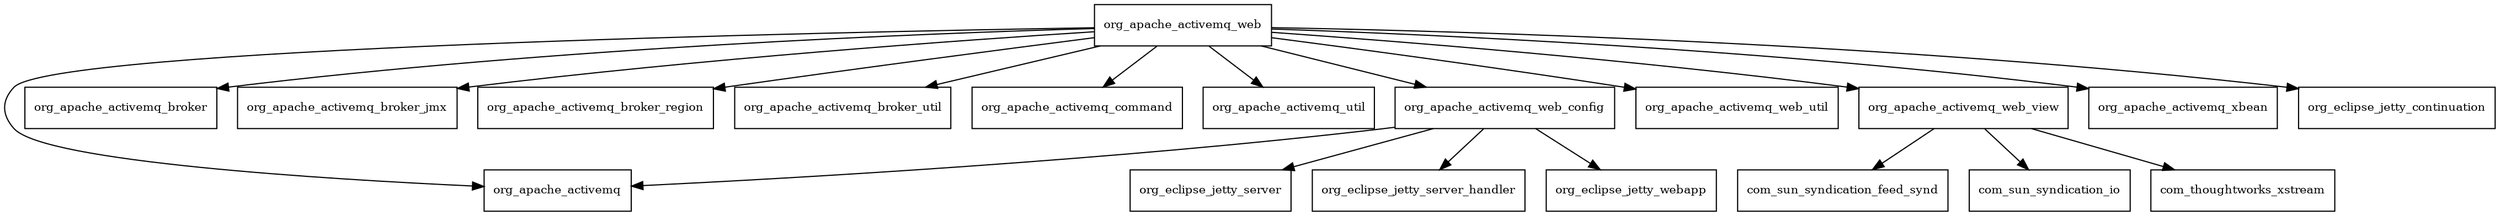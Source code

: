 digraph activemq_web_5_15_2_package_dependencies {
  node [shape = box, fontsize=10.0];
  org_apache_activemq_web -> org_apache_activemq;
  org_apache_activemq_web -> org_apache_activemq_broker;
  org_apache_activemq_web -> org_apache_activemq_broker_jmx;
  org_apache_activemq_web -> org_apache_activemq_broker_region;
  org_apache_activemq_web -> org_apache_activemq_broker_util;
  org_apache_activemq_web -> org_apache_activemq_command;
  org_apache_activemq_web -> org_apache_activemq_util;
  org_apache_activemq_web -> org_apache_activemq_web_config;
  org_apache_activemq_web -> org_apache_activemq_web_util;
  org_apache_activemq_web -> org_apache_activemq_web_view;
  org_apache_activemq_web -> org_apache_activemq_xbean;
  org_apache_activemq_web -> org_eclipse_jetty_continuation;
  org_apache_activemq_web_config -> org_apache_activemq;
  org_apache_activemq_web_config -> org_eclipse_jetty_server;
  org_apache_activemq_web_config -> org_eclipse_jetty_server_handler;
  org_apache_activemq_web_config -> org_eclipse_jetty_webapp;
  org_apache_activemq_web_view -> com_sun_syndication_feed_synd;
  org_apache_activemq_web_view -> com_sun_syndication_io;
  org_apache_activemq_web_view -> com_thoughtworks_xstream;
}
